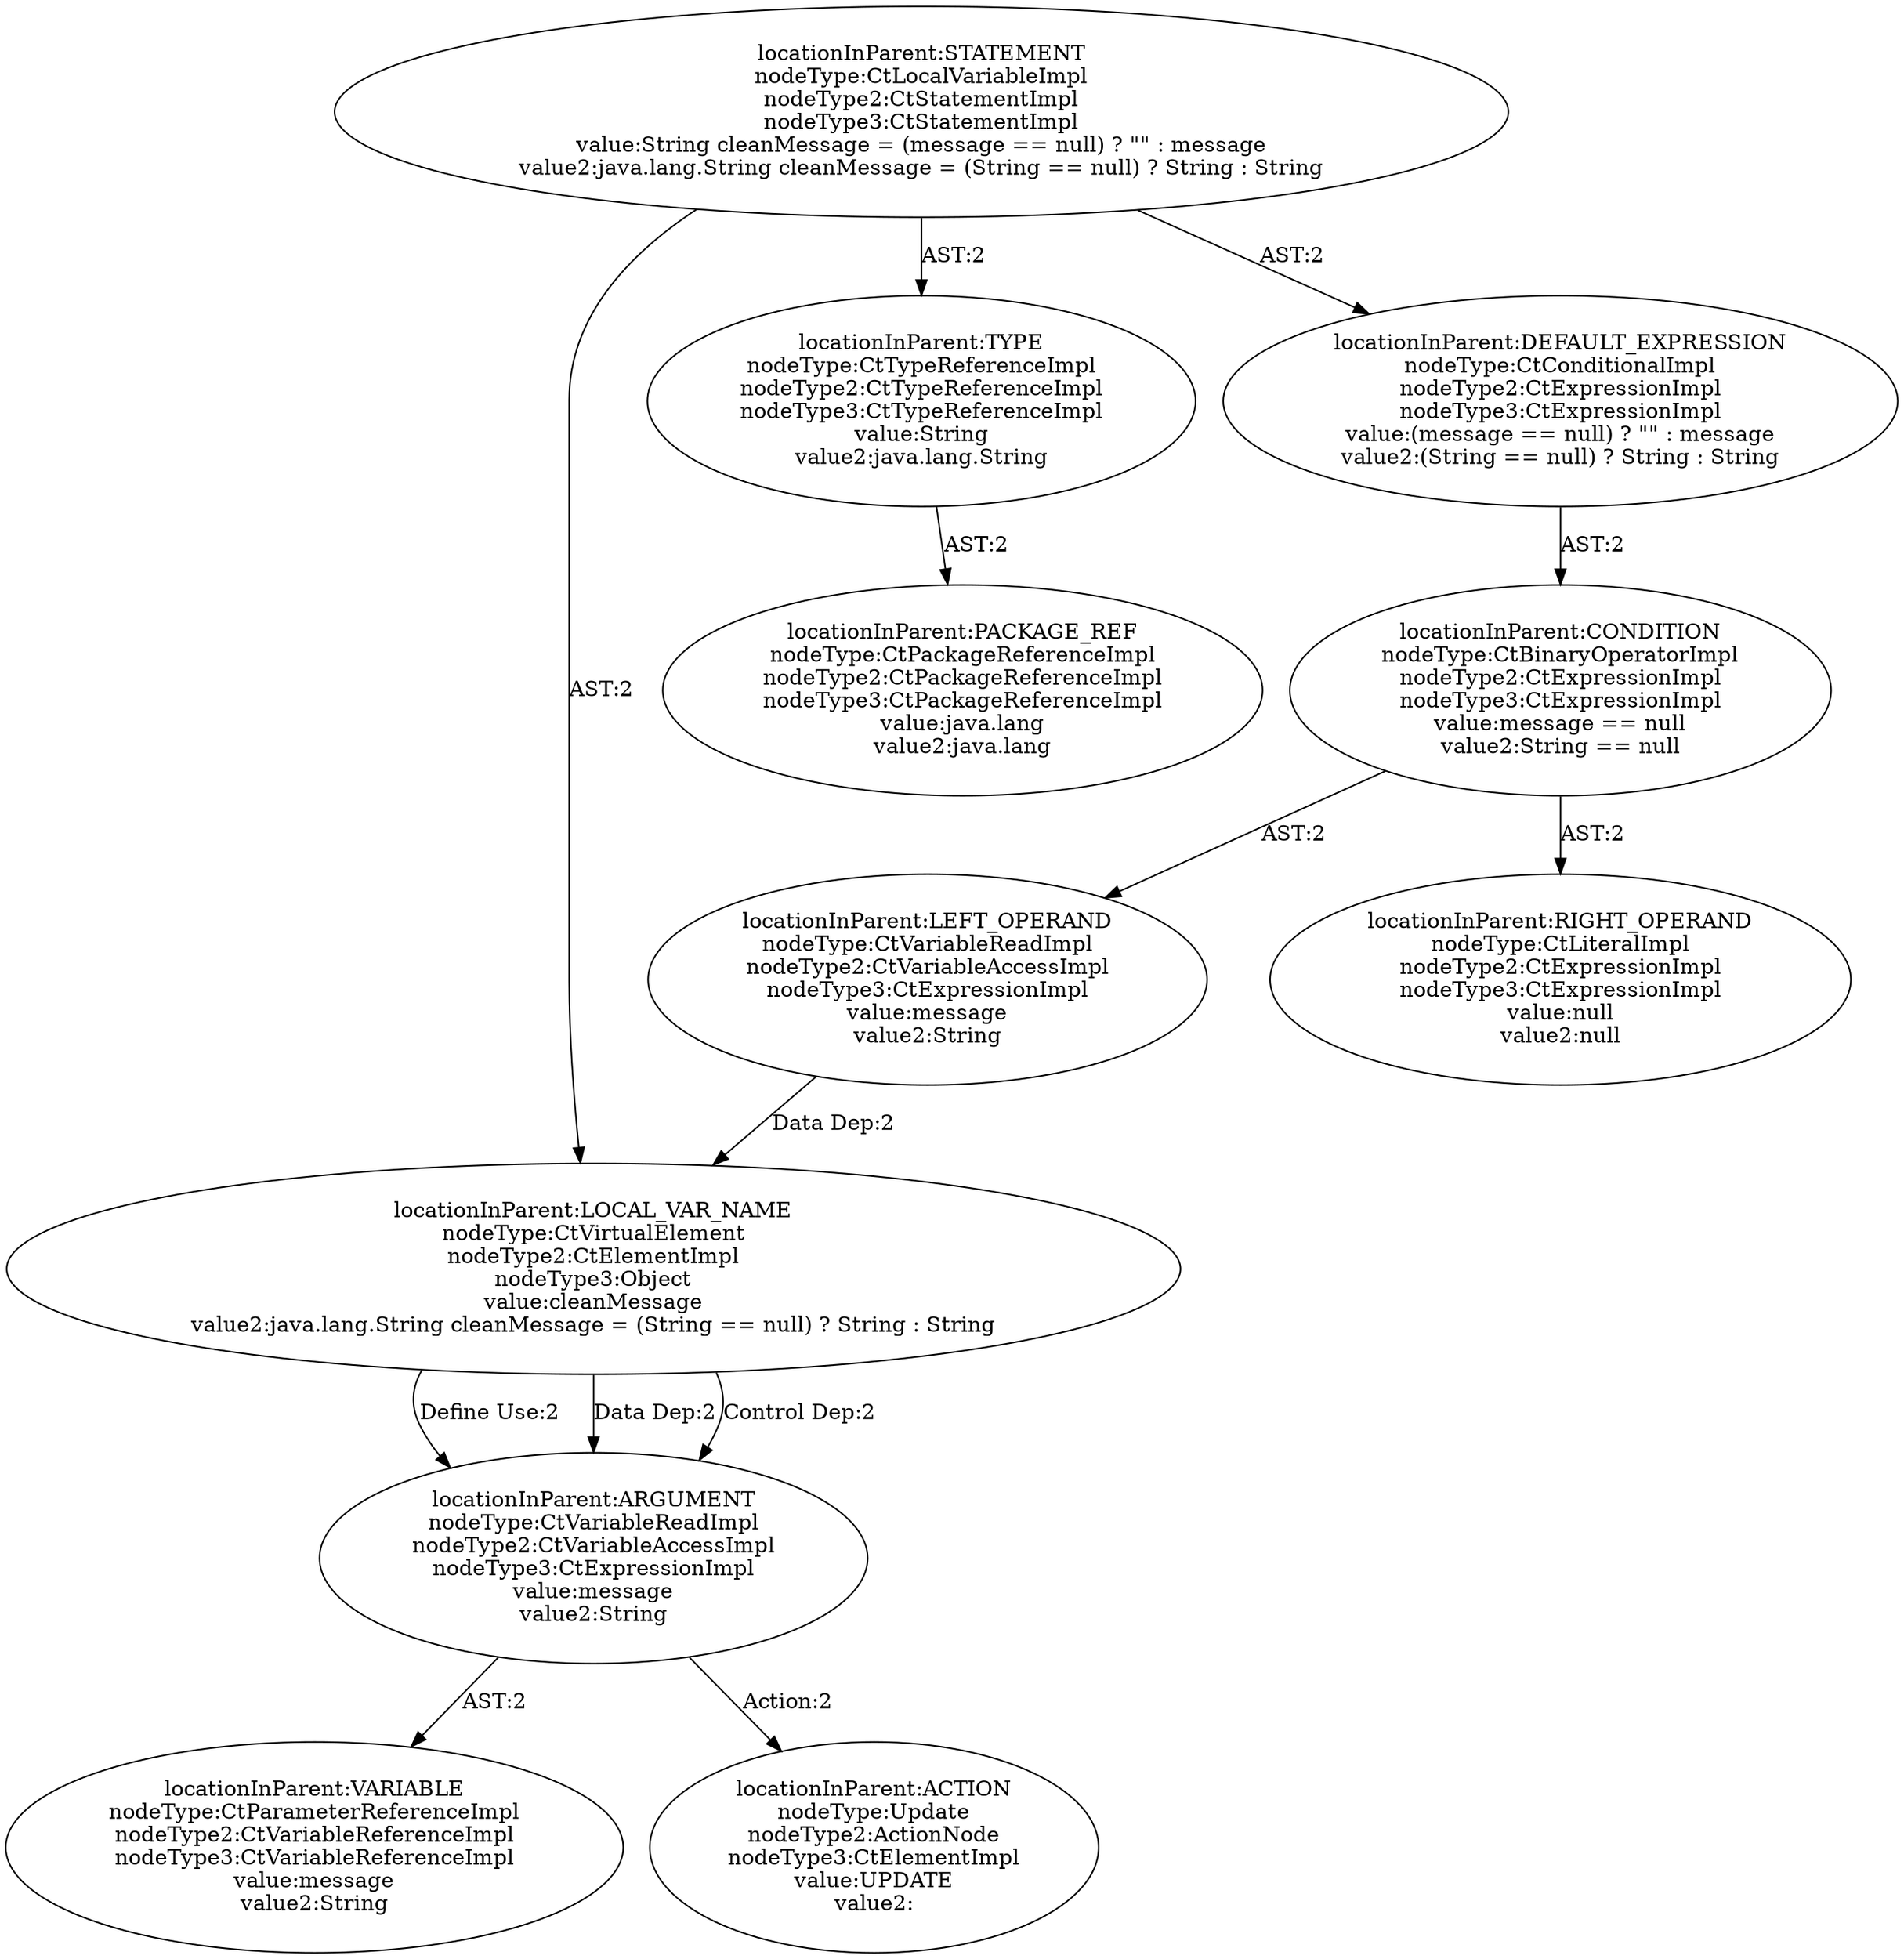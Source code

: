 digraph "Pattern" {
0 [label="locationInParent:STATEMENT
nodeType:CtLocalVariableImpl
nodeType2:CtStatementImpl
nodeType3:CtStatementImpl
value:String cleanMessage = (message == null) ? \"\" : message
value2:java.lang.String cleanMessage = (String == null) ? String : String" shape=ellipse]
1 [label="locationInParent:LOCAL_VAR_NAME
nodeType:CtVirtualElement
nodeType2:CtElementImpl
nodeType3:Object
value:cleanMessage
value2:java.lang.String cleanMessage = (String == null) ? String : String" shape=ellipse]
2 [label="locationInParent:ARGUMENT
nodeType:CtVariableReadImpl
nodeType2:CtVariableAccessImpl
nodeType3:CtExpressionImpl
value:message
value2:String" shape=ellipse]
3 [label="locationInParent:VARIABLE
nodeType:CtParameterReferenceImpl
nodeType2:CtVariableReferenceImpl
nodeType3:CtVariableReferenceImpl
value:message
value2:String" shape=ellipse]
4 [label="locationInParent:ACTION
nodeType:Update
nodeType2:ActionNode
nodeType3:CtElementImpl
value:UPDATE
value2:" shape=ellipse]
5 [label="locationInParent:TYPE
nodeType:CtTypeReferenceImpl
nodeType2:CtTypeReferenceImpl
nodeType3:CtTypeReferenceImpl
value:String
value2:java.lang.String" shape=ellipse]
6 [label="locationInParent:PACKAGE_REF
nodeType:CtPackageReferenceImpl
nodeType2:CtPackageReferenceImpl
nodeType3:CtPackageReferenceImpl
value:java.lang
value2:java.lang" shape=ellipse]
7 [label="locationInParent:DEFAULT_EXPRESSION
nodeType:CtConditionalImpl
nodeType2:CtExpressionImpl
nodeType3:CtExpressionImpl
value:(message == null) ? \"\" : message
value2:(String == null) ? String : String" shape=ellipse]
8 [label="locationInParent:CONDITION
nodeType:CtBinaryOperatorImpl
nodeType2:CtExpressionImpl
nodeType3:CtExpressionImpl
value:message == null
value2:String == null" shape=ellipse]
9 [label="locationInParent:LEFT_OPERAND
nodeType:CtVariableReadImpl
nodeType2:CtVariableAccessImpl
nodeType3:CtExpressionImpl
value:message
value2:String" shape=ellipse]
10 [label="locationInParent:RIGHT_OPERAND
nodeType:CtLiteralImpl
nodeType2:CtExpressionImpl
nodeType3:CtExpressionImpl
value:null
value2:null" shape=ellipse]
0 -> 1 [label="AST:2"];
0 -> 5 [label="AST:2"];
0 -> 7 [label="AST:2"];
1 -> 2 [label="Define Use:2"];
1 -> 2 [label="Data Dep:2"];
1 -> 2 [label="Control Dep:2"];
2 -> 3 [label="AST:2"];
2 -> 4 [label="Action:2"];
5 -> 6 [label="AST:2"];
7 -> 8 [label="AST:2"];
8 -> 9 [label="AST:2"];
8 -> 10 [label="AST:2"];
9 -> 1 [label="Data Dep:2"];
}